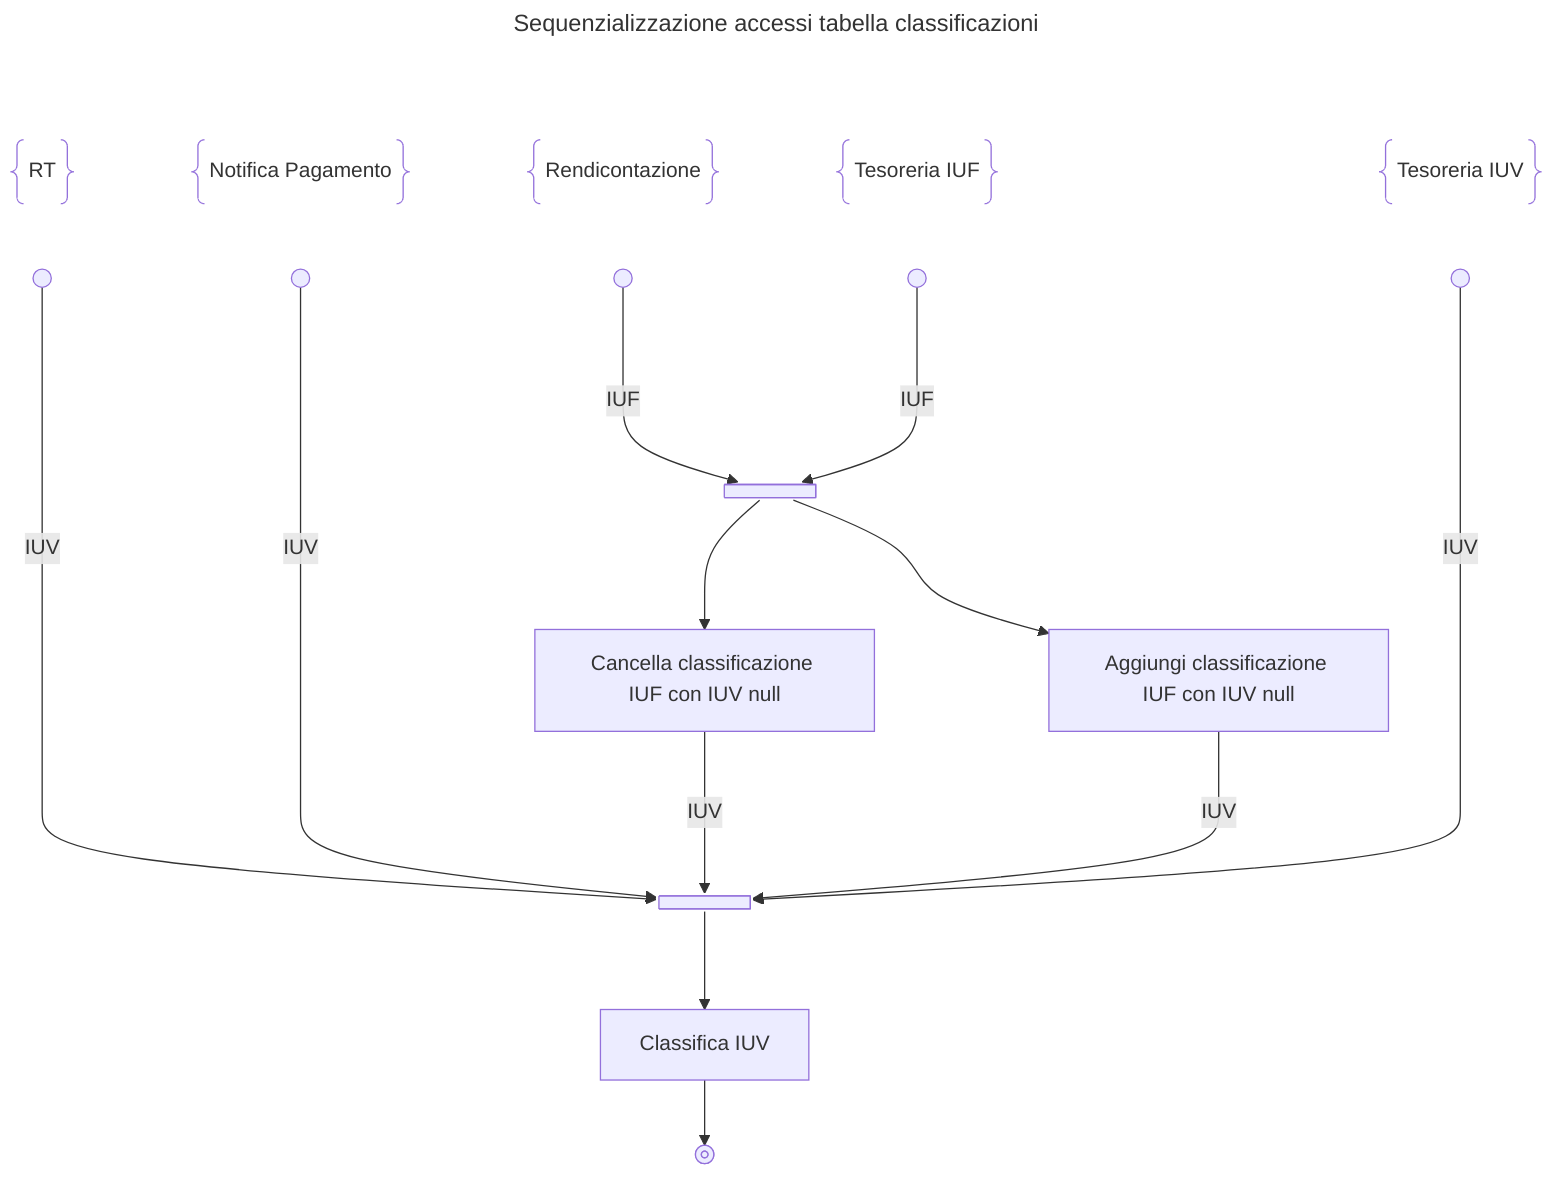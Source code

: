 ---
title: Sequenzializzazione accessi tabella classificazioni
---
flowchart TD
    subgraph START
    direction LR
        subgraph NOTE_RT_BLOCK
        direction TB
            NOTE_RT@{shape: braces, label: "RT"} -->
            START_RT
            linkStyle 0 display:none;
        end

        subgraph NOTE_RN_BLOCK
        direction TB
            NOTE_RN@{shape: braces, label: "Notifica Pagamento"} -->
            START_RN
            linkStyle 1 display:none;
        end

        subgraph NOTE_REND_BLOCK
        direction TB
            NOTE_REND@{shape: braces, label: "Rendicontazione"} -->
            START_REND
            linkStyle 2 display:none;
        end

        subgraph NOTE_TES_IUF_BLOCK
        direction TB
            NOTE_TES_IUF@{shape: braces, label: "Tesoreria IUF"} -->
            START_TES_IUF
            linkStyle 3 display:none;
        end

        subgraph NOTE_TES_IUV_BLOCK
        direction TB
            NOTE_TES_IUV@{shape: braces, label: "Tesoreria IUV"} -->
            START_TES_IUV
            linkStyle 4 display:none;
        end
    end

    subgraph RT
        START_RT@{shape: start} -->
        |IUV|JOIN_IUV@{shape: join}
    end

    subgraph RN
        START_RN@{shape: start} -->
        |IUV|JOIN_IUV@{shape: join}
    end

    subgraph REND
        START_REND@{shape: start} -->
        |IUF|JOIN_IUF@{shape: join} -->
        DELETE_IUF_IUV_NULL["Cancella classificazione IUF con IUV null"] -->
        |IUV|JOIN_IUV@{shape: join}
    end

    subgraph TES_IUF
        START_TES_IUF@{shape: start} -->
        |IUF|JOIN_IUF@{shape: join} -->
        INSERT_IUF_IUV_NULL["Aggiungi classificazione IUF con IUV null"] -->
        |IUV|JOIN_IUV@{shape: join}
    end

    subgraph TES_IUV
        START_TES_IUV@{shape: start} -->
        |IUV|JOIN_IUV@{shape: join}
    end

    JOIN_IUV -->
    CLASSIFY_IUV["Classifica IUV"] -->
    END@{shape: stop}

    class NOTE_RT_BLOCK,NOTE_RN_BLOCK,NOTE_REND_BLOCK,NOTE_TES_IUF_BLOCK,NOTE_TES_IUV_BLOCK hidden
    class START,RT,RN,REND,TES_IUF,TES_IUV hidden

    classDef hidden display:none;